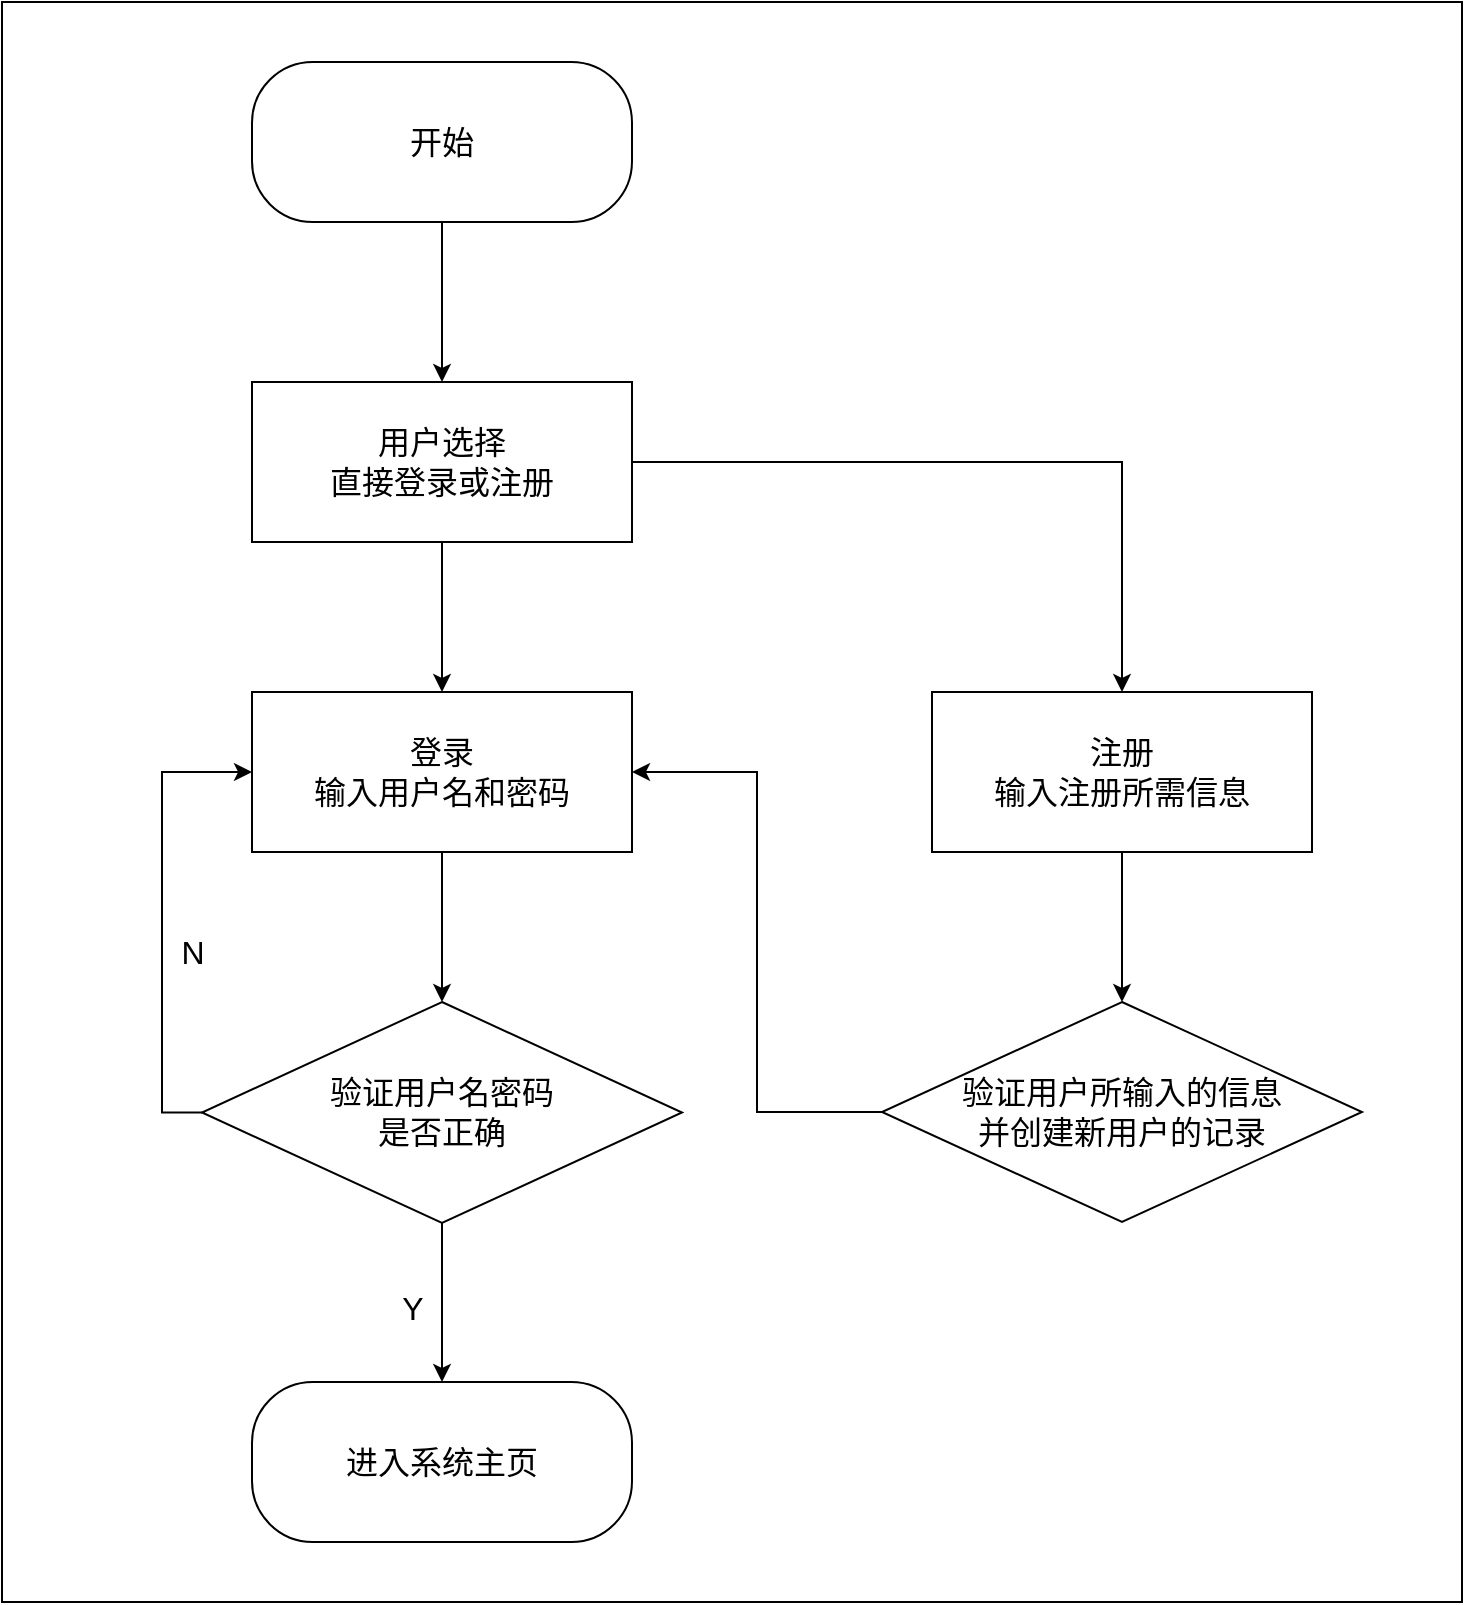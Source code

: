 <mxfile version="24.4.4" type="github">
  <diagram name="第 1 页" id="J-ul5zwoAXM01pvldh0o">
    <mxGraphModel dx="937" dy="944" grid="1" gridSize="10" guides="1" tooltips="1" connect="1" arrows="1" fold="1" page="1" pageScale="1" pageWidth="827" pageHeight="1169" math="0" shadow="0">
      <root>
        <mxCell id="0" />
        <mxCell id="1" parent="0" />
        <mxCell id="Pp7maoQdkyELCGwOU-am-19" value="" style="rounded=0;whiteSpace=wrap;html=1;" vertex="1" parent="1">
          <mxGeometry x="20" y="150" width="730" height="800" as="geometry" />
        </mxCell>
        <mxCell id="Pp7maoQdkyELCGwOU-am-8" style="edgeStyle=orthogonalEdgeStyle;rounded=0;orthogonalLoop=1;jettySize=auto;html=1;" edge="1" parent="1" source="Pp7maoQdkyELCGwOU-am-1" target="Pp7maoQdkyELCGwOU-am-2">
          <mxGeometry relative="1" as="geometry" />
        </mxCell>
        <mxCell id="Pp7maoQdkyELCGwOU-am-1" value="&lt;font style=&quot;font-size: 16px;&quot;&gt;开始&lt;/font&gt;" style="rounded=1;whiteSpace=wrap;html=1;arcSize=38;" vertex="1" parent="1">
          <mxGeometry x="145" y="180" width="190" height="80" as="geometry" />
        </mxCell>
        <mxCell id="Pp7maoQdkyELCGwOU-am-9" style="edgeStyle=orthogonalEdgeStyle;rounded=0;orthogonalLoop=1;jettySize=auto;html=1;" edge="1" parent="1" source="Pp7maoQdkyELCGwOU-am-2" target="Pp7maoQdkyELCGwOU-am-4">
          <mxGeometry relative="1" as="geometry" />
        </mxCell>
        <mxCell id="Pp7maoQdkyELCGwOU-am-10" style="edgeStyle=orthogonalEdgeStyle;rounded=0;orthogonalLoop=1;jettySize=auto;html=1;" edge="1" parent="1" source="Pp7maoQdkyELCGwOU-am-2" target="Pp7maoQdkyELCGwOU-am-5">
          <mxGeometry relative="1" as="geometry" />
        </mxCell>
        <mxCell id="Pp7maoQdkyELCGwOU-am-2" value="&lt;font style=&quot;font-size: 16px;&quot;&gt;用户选择&lt;/font&gt;&lt;div style=&quot;font-size: 16px;&quot;&gt;&lt;font style=&quot;font-size: 16px;&quot;&gt;直接登录或注册&lt;/font&gt;&lt;/div&gt;" style="rounded=0;whiteSpace=wrap;html=1;" vertex="1" parent="1">
          <mxGeometry x="145" y="340" width="190" height="80" as="geometry" />
        </mxCell>
        <mxCell id="Pp7maoQdkyELCGwOU-am-12" style="edgeStyle=orthogonalEdgeStyle;rounded=0;orthogonalLoop=1;jettySize=auto;html=1;entryX=0.5;entryY=0;entryDx=0;entryDy=0;" edge="1" parent="1" source="Pp7maoQdkyELCGwOU-am-3" target="Pp7maoQdkyELCGwOU-am-7">
          <mxGeometry relative="1" as="geometry" />
        </mxCell>
        <mxCell id="Pp7maoQdkyELCGwOU-am-16" style="edgeStyle=orthogonalEdgeStyle;rounded=0;orthogonalLoop=1;jettySize=auto;html=1;entryX=0;entryY=0.5;entryDx=0;entryDy=0;exitX=0;exitY=0.5;exitDx=0;exitDy=0;" edge="1" parent="1" source="Pp7maoQdkyELCGwOU-am-3" target="Pp7maoQdkyELCGwOU-am-4">
          <mxGeometry relative="1" as="geometry" />
        </mxCell>
        <mxCell id="Pp7maoQdkyELCGwOU-am-3" value="&lt;span style=&quot;font-size: 16px;&quot;&gt;验证用户名密码&lt;/span&gt;&lt;span style=&quot;color: rgba(0, 0, 0, 0); font-family: monospace; font-size: 0px; text-align: start; text-wrap: nowrap;&quot;&gt;%3CmxGraphModel%3E%3Croot%3E%3CmxCell%20id%3D%220%22%2F%3E%3CmxCell%20id%3D%221%22%20parent%3D%220%22%2F%3E%3CmxCell%20id%3D%222%22%20value%3D%22%26lt%3Bspan%20style%3D%26quot%3Bfont-size%3A%2016px%3B%26quot%3B%26gt%3B%E7%99%BB%E5%BD%95%26lt%3B%2Fspan%26gt%3B%26lt%3Bdiv%26gt%3B%26lt%3Bspan%20style%3D%26quot%3Bfont-size%3A%2016px%3B%26quot%3B%26gt%3B%E8%BE%93%E5%85%A5%E7%94%A8%E6%88%B7%E5%90%8D%E5%92%8C%E5%AF%86%E7%A0%81%26lt%3B%2Fspan%26gt%3B%26lt%3B%2Fdiv%26gt%3B%22%20style%3D%22rounded%3D0%3BwhiteSpace%3Dwrap%3Bhtml%3D1%3B%22%20vertex%3D%221%22%20parent%3D%221%22%3E%3CmxGeometry%20x%3D%2240%22%20y%3D%22440%22%20width%3D%22160%22%20height%3D%2250%22%20as%3D%22geometry%22%2F%3E%3C%2FmxCell%3E%3C%2Froot%3E%3C%2FmxGraphModel%3E&lt;/span&gt;&lt;div&gt;&lt;span style=&quot;font-size: 16px;&quot;&gt;是否正确&lt;/span&gt;&lt;/div&gt;" style="rhombus;whiteSpace=wrap;html=1;" vertex="1" parent="1">
          <mxGeometry x="120" y="650" width="240" height="110.5" as="geometry" />
        </mxCell>
        <mxCell id="Pp7maoQdkyELCGwOU-am-11" style="edgeStyle=orthogonalEdgeStyle;rounded=0;orthogonalLoop=1;jettySize=auto;html=1;" edge="1" parent="1" source="Pp7maoQdkyELCGwOU-am-4" target="Pp7maoQdkyELCGwOU-am-3">
          <mxGeometry relative="1" as="geometry" />
        </mxCell>
        <mxCell id="Pp7maoQdkyELCGwOU-am-4" value="&lt;span style=&quot;font-size: 16px;&quot;&gt;登录&lt;/span&gt;&lt;div&gt;&lt;span style=&quot;font-size: 16px;&quot;&gt;输入用户名和密码&lt;/span&gt;&lt;/div&gt;" style="rounded=0;whiteSpace=wrap;html=1;" vertex="1" parent="1">
          <mxGeometry x="145" y="495" width="190" height="80" as="geometry" />
        </mxCell>
        <mxCell id="Pp7maoQdkyELCGwOU-am-13" style="edgeStyle=orthogonalEdgeStyle;rounded=0;orthogonalLoop=1;jettySize=auto;html=1;entryX=0.5;entryY=0;entryDx=0;entryDy=0;" edge="1" parent="1" source="Pp7maoQdkyELCGwOU-am-5" target="Pp7maoQdkyELCGwOU-am-6">
          <mxGeometry relative="1" as="geometry" />
        </mxCell>
        <mxCell id="Pp7maoQdkyELCGwOU-am-5" value="&lt;span style=&quot;font-size: 16px;&quot;&gt;注册&lt;/span&gt;&lt;br&gt;&lt;div&gt;&lt;span style=&quot;font-size: 16px;&quot;&gt;输入注册所需信息&lt;/span&gt;&lt;/div&gt;" style="rounded=0;whiteSpace=wrap;html=1;" vertex="1" parent="1">
          <mxGeometry x="485" y="495" width="190" height="80" as="geometry" />
        </mxCell>
        <mxCell id="Pp7maoQdkyELCGwOU-am-18" style="edgeStyle=orthogonalEdgeStyle;rounded=0;orthogonalLoop=1;jettySize=auto;html=1;entryX=1;entryY=0.5;entryDx=0;entryDy=0;" edge="1" parent="1" source="Pp7maoQdkyELCGwOU-am-6" target="Pp7maoQdkyELCGwOU-am-4">
          <mxGeometry relative="1" as="geometry" />
        </mxCell>
        <mxCell id="Pp7maoQdkyELCGwOU-am-6" value="&lt;span style=&quot;font-size: 16px;&quot;&gt;验证用户所输入的信息&lt;/span&gt;&lt;div&gt;&lt;span style=&quot;font-size: 16px;&quot;&gt;并创建新用户的记录&lt;/span&gt;&lt;/div&gt;" style="rhombus;whiteSpace=wrap;html=1;" vertex="1" parent="1">
          <mxGeometry x="460" y="650" width="240" height="110" as="geometry" />
        </mxCell>
        <mxCell id="Pp7maoQdkyELCGwOU-am-7" value="&lt;font style=&quot;font-size: 16px;&quot;&gt;进入系统主页&lt;/font&gt;" style="rounded=1;whiteSpace=wrap;html=1;arcSize=38;" vertex="1" parent="1">
          <mxGeometry x="145" y="840" width="190" height="80" as="geometry" />
        </mxCell>
        <mxCell id="Pp7maoQdkyELCGwOU-am-14" value="&lt;font style=&quot;font-size: 16px;&quot;&gt;Y&lt;/font&gt;" style="text;html=1;align=center;verticalAlign=middle;resizable=0;points=[];autosize=1;strokeColor=none;fillColor=none;" vertex="1" parent="1">
          <mxGeometry x="210" y="788" width="30" height="30" as="geometry" />
        </mxCell>
        <mxCell id="Pp7maoQdkyELCGwOU-am-17" value="&lt;font style=&quot;font-size: 16px;&quot;&gt;N&lt;/font&gt;" style="text;html=1;align=center;verticalAlign=middle;resizable=0;points=[];autosize=1;strokeColor=none;fillColor=none;" vertex="1" parent="1">
          <mxGeometry x="95" y="610" width="40" height="30" as="geometry" />
        </mxCell>
      </root>
    </mxGraphModel>
  </diagram>
</mxfile>
